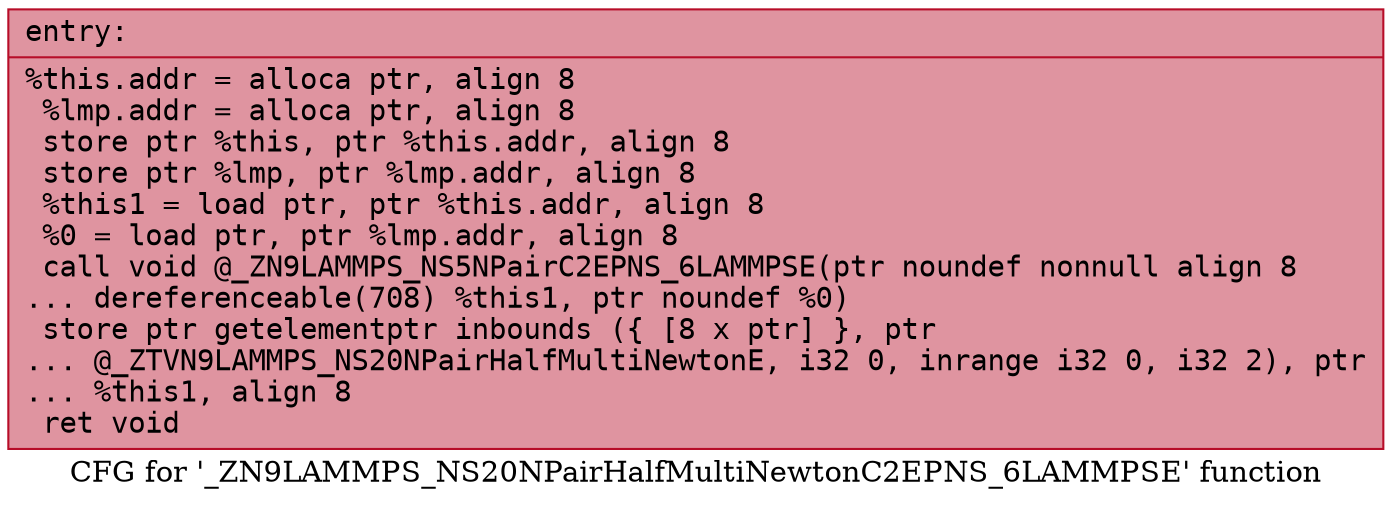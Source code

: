 digraph "CFG for '_ZN9LAMMPS_NS20NPairHalfMultiNewtonC2EPNS_6LAMMPSE' function" {
	label="CFG for '_ZN9LAMMPS_NS20NPairHalfMultiNewtonC2EPNS_6LAMMPSE' function";

	Node0x55ba50d0e6e0 [shape=record,color="#b70d28ff", style=filled, fillcolor="#b70d2870" fontname="Courier",label="{entry:\l|  %this.addr = alloca ptr, align 8\l  %lmp.addr = alloca ptr, align 8\l  store ptr %this, ptr %this.addr, align 8\l  store ptr %lmp, ptr %lmp.addr, align 8\l  %this1 = load ptr, ptr %this.addr, align 8\l  %0 = load ptr, ptr %lmp.addr, align 8\l  call void @_ZN9LAMMPS_NS5NPairC2EPNS_6LAMMPSE(ptr noundef nonnull align 8\l... dereferenceable(708) %this1, ptr noundef %0)\l  store ptr getelementptr inbounds (\{ [8 x ptr] \}, ptr\l... @_ZTVN9LAMMPS_NS20NPairHalfMultiNewtonE, i32 0, inrange i32 0, i32 2), ptr\l... %this1, align 8\l  ret void\l}"];
}
